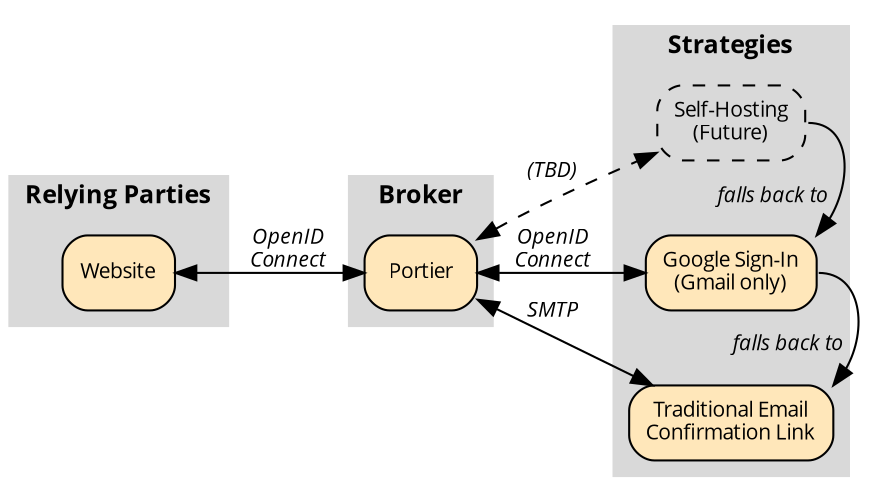 digraph {
  // --- Default Styles ---
  rankdir = LR
  fontname = "OpenSans Bold"
  fontsize = 12
  bgcolor = white

  node [
    shape = box
    style = "rounded,filled"
    fontname = "OpenSans"
    fontsize = 10
    fillcolor = wheat1
  ]

  edge [
    dir = both
    fontsize = 10
    fontname = "OpenSans Italic"
  ]

  // --- Clusters and Nodes ---
  subgraph cluster_rp {
    label = "Relying Parties"
    bgcolor = grey85
    penwidth = 0

    rp [ label = "Website" ]
  }

  subgraph cluster_broker {
    label = "Broker"
    bgcolor = grey85
    penwidth = 0

    portier [ label = "Portier" ]
  }

  subgraph cluster_idp {
    label = "Strategies"
    bgcolor = grey85
    penwidth = 0

    {
      rank = same

      self  [ label = "Self-Hosting\n(Future)", style = "rounded,dashed" ]
      google [ label = "Google Sign-In\n(Gmail only)" ]
      email [ label = "Traditional Email\nConfirmation Link" ]
    }
  }

  // --- Edges ---
  rp -> portier [ label = "OpenID\nConnect" ]

  portier -> email [ label = "SMTP" ]
  portier -> google [ label = "OpenID\nConnect" ]
  portier -> self [ label = "(TBD)", style = dashed ]

  self:e -> google:ne [ xlabel = "falls back to   ", dir = forward ]
  google:e -> email:ne [ xlabel = "falls back to   ", dir = forward ]
}
